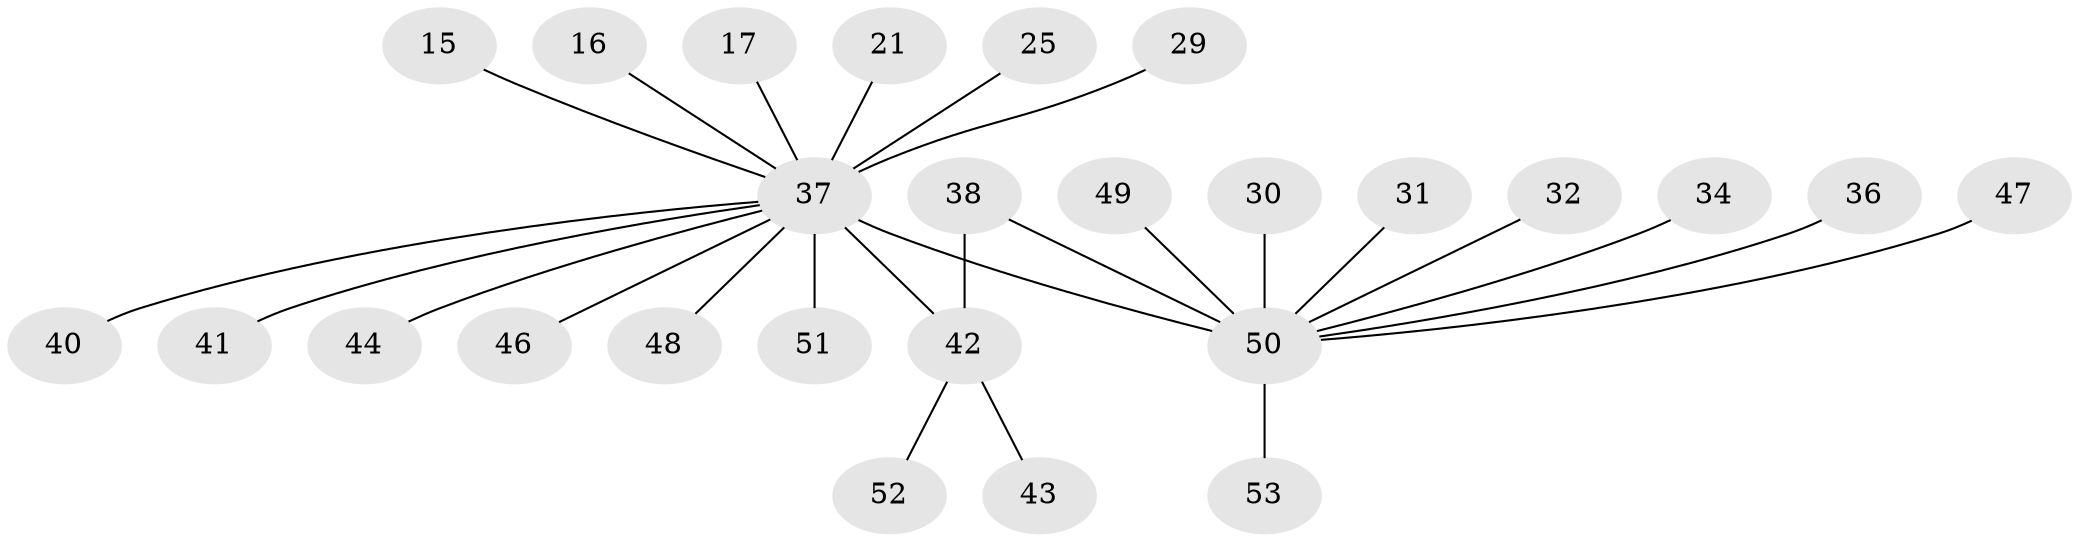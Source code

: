 // original degree distribution, {7: 0.018867924528301886, 14: 0.018867924528301886, 15: 0.018867924528301886, 2: 0.1509433962264151, 1: 0.6415094339622641, 3: 0.05660377358490566, 6: 0.03773584905660377, 4: 0.03773584905660377, 5: 0.018867924528301886}
// Generated by graph-tools (version 1.1) at 2025/47/03/09/25 04:47:56]
// undirected, 26 vertices, 26 edges
graph export_dot {
graph [start="1"]
  node [color=gray90,style=filled];
  15;
  16;
  17;
  21;
  25 [super="+18"];
  29;
  30;
  31 [super="+4"];
  32;
  34;
  36;
  37 [super="+13"];
  38 [super="+28"];
  40;
  41;
  42 [super="+23+11"];
  43;
  44;
  46;
  47;
  48 [super="+39"];
  49;
  50 [super="+45+12+5+14+20+24+27"];
  51 [super="+33"];
  52;
  53;
  15 -- 37;
  16 -- 37;
  17 -- 37;
  21 -- 37;
  25 -- 37;
  29 -- 37;
  30 -- 50;
  31 -- 50 [weight=2];
  32 -- 50;
  34 -- 50;
  36 -- 50;
  37 -- 40;
  37 -- 41;
  37 -- 42 [weight=4];
  37 -- 44;
  37 -- 46;
  37 -- 48;
  37 -- 50 [weight=4];
  37 -- 51;
  38 -- 42;
  38 -- 50;
  42 -- 52;
  42 -- 43;
  47 -- 50;
  49 -- 50;
  50 -- 53;
}
